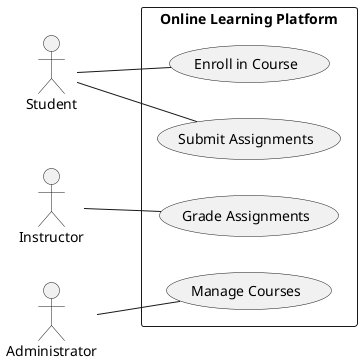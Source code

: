@startuml LearningPlatformDiagram
left to right direction

actor "Student" as student
actor "Instructor" as instructor
actor "Administrator" as administrator

rectangle "Online Learning Platform" {
  usecase "Enroll in Course" as enrollCourse
  usecase "Submit Assignments" as submitAssignments
  usecase "Grade Assignments" as gradeAssignments
  usecase "Manage Courses" as manageCourses

  student -- enrollCourse
  student -- submitAssignments
  instructor -- gradeAssignments
  administrator -- manageCourses
}
@enduml

